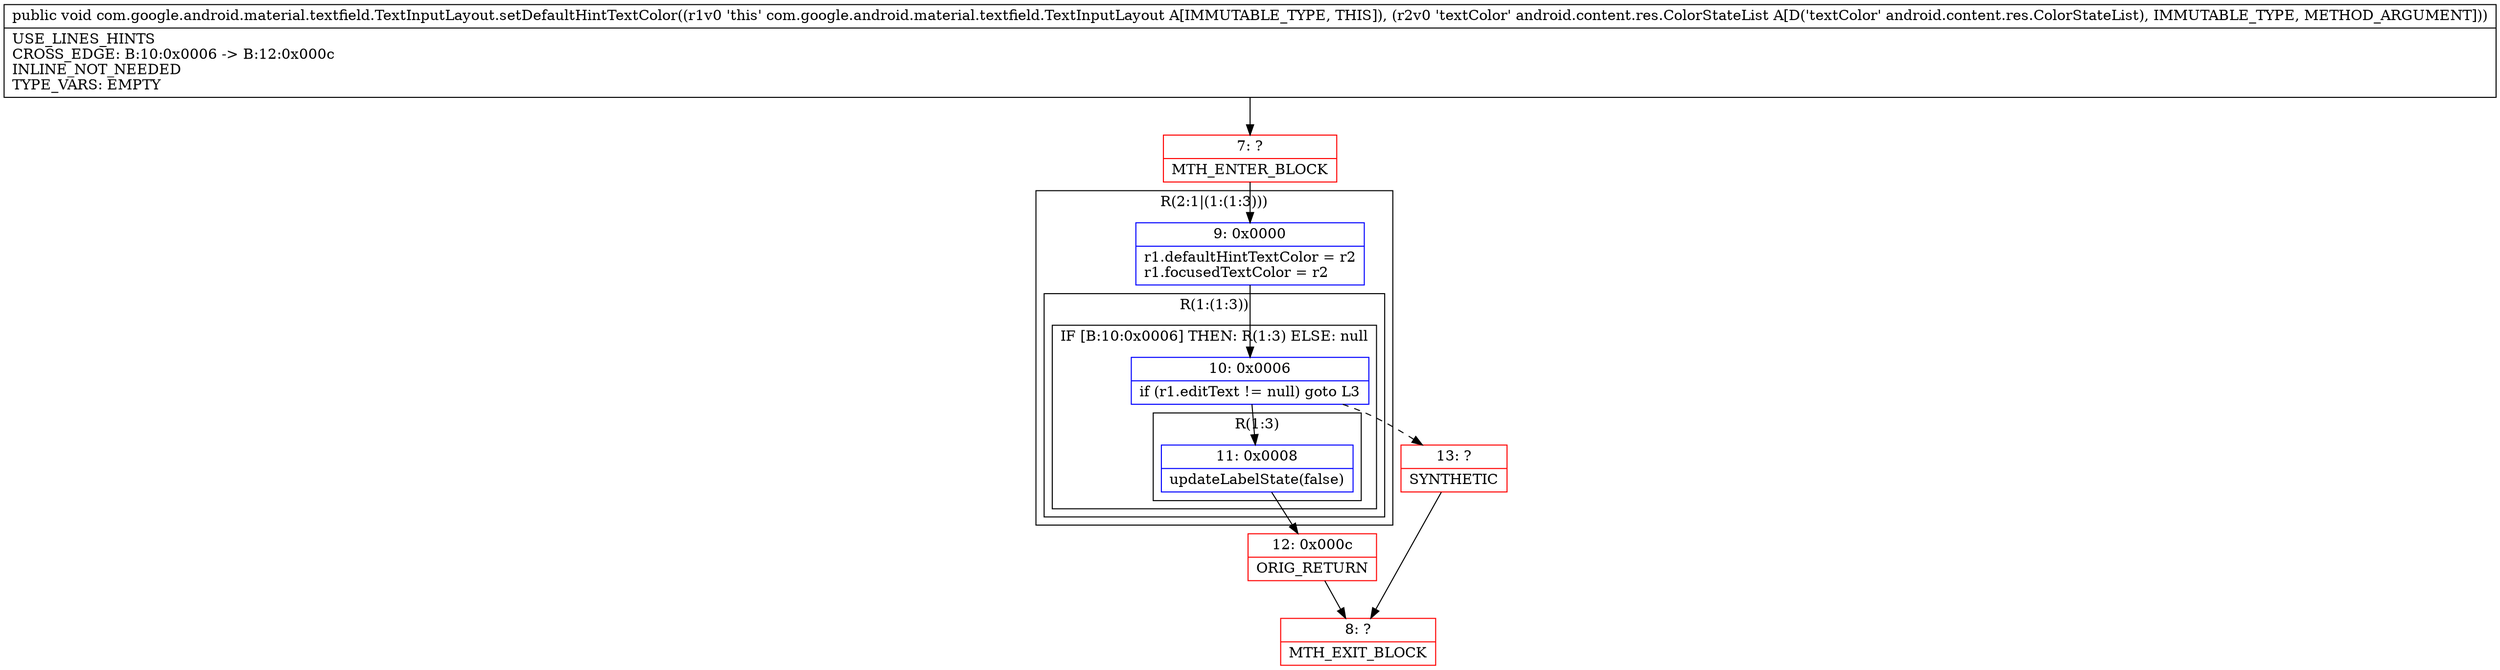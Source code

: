 digraph "CFG forcom.google.android.material.textfield.TextInputLayout.setDefaultHintTextColor(Landroid\/content\/res\/ColorStateList;)V" {
subgraph cluster_Region_2516757 {
label = "R(2:1|(1:(1:3)))";
node [shape=record,color=blue];
Node_9 [shape=record,label="{9\:\ 0x0000|r1.defaultHintTextColor = r2\lr1.focusedTextColor = r2\l}"];
subgraph cluster_Region_56297067 {
label = "R(1:(1:3))";
node [shape=record,color=blue];
subgraph cluster_IfRegion_2039500224 {
label = "IF [B:10:0x0006] THEN: R(1:3) ELSE: null";
node [shape=record,color=blue];
Node_10 [shape=record,label="{10\:\ 0x0006|if (r1.editText != null) goto L3\l}"];
subgraph cluster_Region_1678685830 {
label = "R(1:3)";
node [shape=record,color=blue];
Node_11 [shape=record,label="{11\:\ 0x0008|updateLabelState(false)\l}"];
}
}
}
}
Node_7 [shape=record,color=red,label="{7\:\ ?|MTH_ENTER_BLOCK\l}"];
Node_12 [shape=record,color=red,label="{12\:\ 0x000c|ORIG_RETURN\l}"];
Node_8 [shape=record,color=red,label="{8\:\ ?|MTH_EXIT_BLOCK\l}"];
Node_13 [shape=record,color=red,label="{13\:\ ?|SYNTHETIC\l}"];
MethodNode[shape=record,label="{public void com.google.android.material.textfield.TextInputLayout.setDefaultHintTextColor((r1v0 'this' com.google.android.material.textfield.TextInputLayout A[IMMUTABLE_TYPE, THIS]), (r2v0 'textColor' android.content.res.ColorStateList A[D('textColor' android.content.res.ColorStateList), IMMUTABLE_TYPE, METHOD_ARGUMENT]))  | USE_LINES_HINTS\lCROSS_EDGE: B:10:0x0006 \-\> B:12:0x000c\lINLINE_NOT_NEEDED\lTYPE_VARS: EMPTY\l}"];
MethodNode -> Node_7;Node_9 -> Node_10;
Node_10 -> Node_11;
Node_10 -> Node_13[style=dashed];
Node_11 -> Node_12;
Node_7 -> Node_9;
Node_12 -> Node_8;
Node_13 -> Node_8;
}

